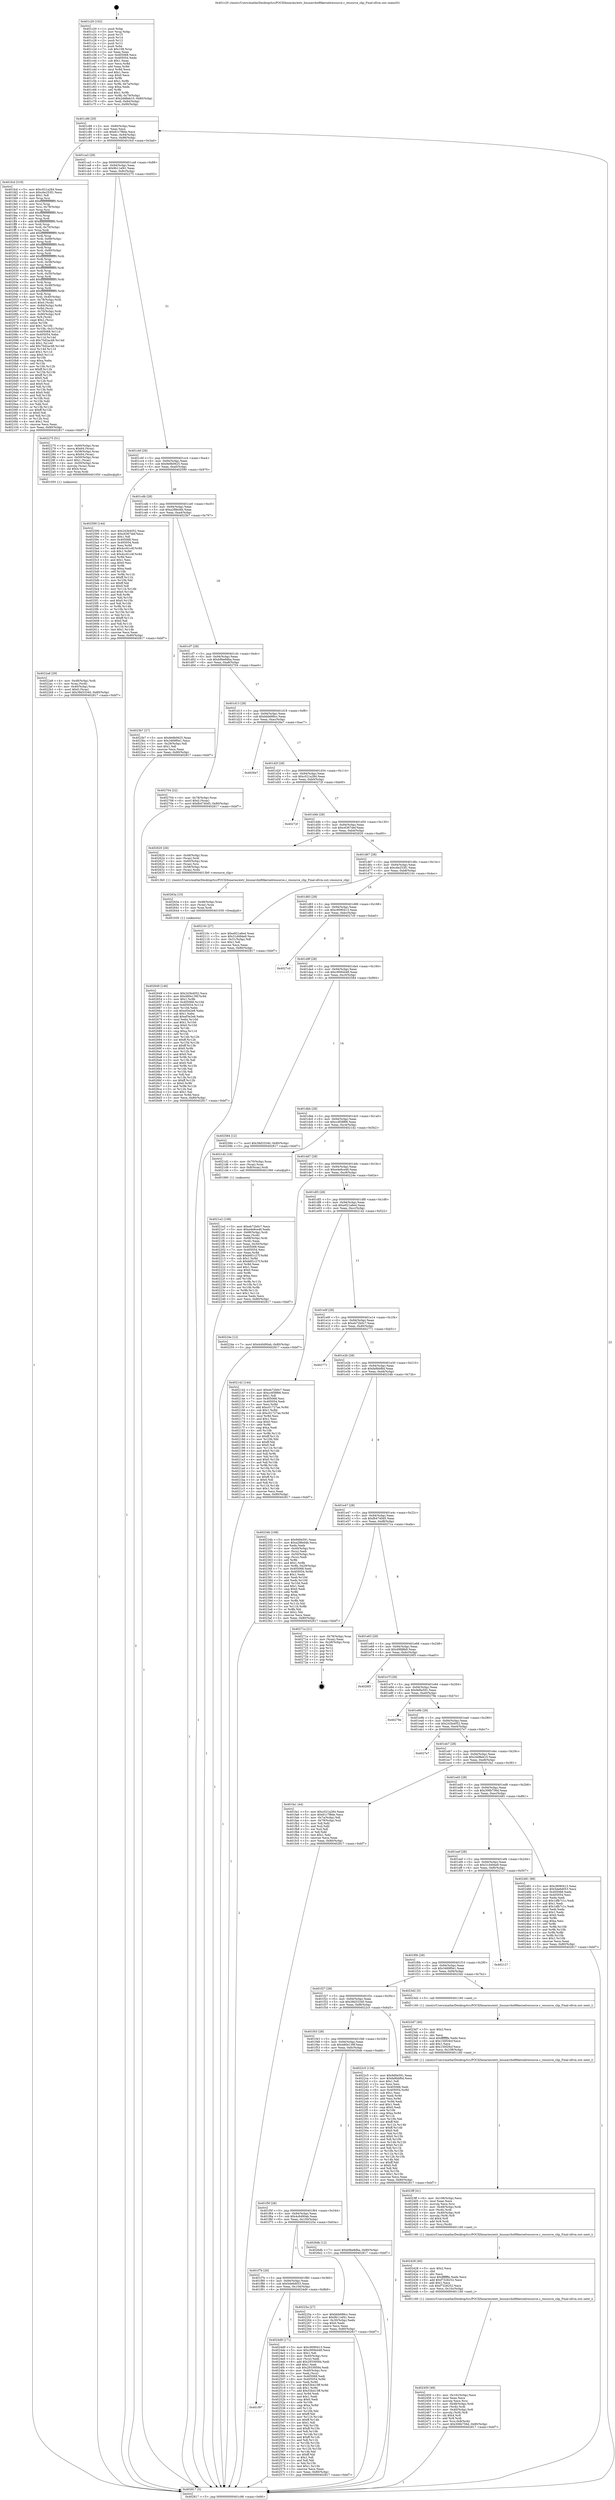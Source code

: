 digraph "0x401c20" {
  label = "0x401c20 (/mnt/c/Users/mathe/Desktop/tcc/POCII/binaries/extr_linuxarchx86kernelresource.c_resource_clip_Final-ollvm.out::main(0))"
  labelloc = "t"
  node[shape=record]

  Entry [label="",width=0.3,height=0.3,shape=circle,fillcolor=black,style=filled]
  "0x401c86" [label="{
     0x401c86 [29]\l
     | [instrs]\l
     &nbsp;&nbsp;0x401c86 \<+3\>: mov -0x80(%rbp),%eax\l
     &nbsp;&nbsp;0x401c89 \<+2\>: mov %eax,%ecx\l
     &nbsp;&nbsp;0x401c8b \<+6\>: sub $0x81c7f8de,%ecx\l
     &nbsp;&nbsp;0x401c91 \<+6\>: mov %eax,-0x94(%rbp)\l
     &nbsp;&nbsp;0x401c97 \<+6\>: mov %ecx,-0x98(%rbp)\l
     &nbsp;&nbsp;0x401c9d \<+6\>: je 0000000000401fcd \<main+0x3ad\>\l
  }"]
  "0x401fcd" [label="{
     0x401fcd [319]\l
     | [instrs]\l
     &nbsp;&nbsp;0x401fcd \<+5\>: mov $0xc021a284,%eax\l
     &nbsp;&nbsp;0x401fd2 \<+5\>: mov $0xc6e253f1,%ecx\l
     &nbsp;&nbsp;0x401fd7 \<+2\>: mov $0x1,%dl\l
     &nbsp;&nbsp;0x401fd9 \<+3\>: mov %rsp,%rsi\l
     &nbsp;&nbsp;0x401fdc \<+4\>: add $0xfffffffffffffff0,%rsi\l
     &nbsp;&nbsp;0x401fe0 \<+3\>: mov %rsi,%rsp\l
     &nbsp;&nbsp;0x401fe3 \<+4\>: mov %rsi,-0x78(%rbp)\l
     &nbsp;&nbsp;0x401fe7 \<+3\>: mov %rsp,%rsi\l
     &nbsp;&nbsp;0x401fea \<+4\>: add $0xfffffffffffffff0,%rsi\l
     &nbsp;&nbsp;0x401fee \<+3\>: mov %rsi,%rsp\l
     &nbsp;&nbsp;0x401ff1 \<+3\>: mov %rsp,%rdi\l
     &nbsp;&nbsp;0x401ff4 \<+4\>: add $0xfffffffffffffff0,%rdi\l
     &nbsp;&nbsp;0x401ff8 \<+3\>: mov %rdi,%rsp\l
     &nbsp;&nbsp;0x401ffb \<+4\>: mov %rdi,-0x70(%rbp)\l
     &nbsp;&nbsp;0x401fff \<+3\>: mov %rsp,%rdi\l
     &nbsp;&nbsp;0x402002 \<+4\>: add $0xfffffffffffffff0,%rdi\l
     &nbsp;&nbsp;0x402006 \<+3\>: mov %rdi,%rsp\l
     &nbsp;&nbsp;0x402009 \<+4\>: mov %rdi,-0x68(%rbp)\l
     &nbsp;&nbsp;0x40200d \<+3\>: mov %rsp,%rdi\l
     &nbsp;&nbsp;0x402010 \<+4\>: add $0xfffffffffffffff0,%rdi\l
     &nbsp;&nbsp;0x402014 \<+3\>: mov %rdi,%rsp\l
     &nbsp;&nbsp;0x402017 \<+4\>: mov %rdi,-0x60(%rbp)\l
     &nbsp;&nbsp;0x40201b \<+3\>: mov %rsp,%rdi\l
     &nbsp;&nbsp;0x40201e \<+4\>: add $0xfffffffffffffff0,%rdi\l
     &nbsp;&nbsp;0x402022 \<+3\>: mov %rdi,%rsp\l
     &nbsp;&nbsp;0x402025 \<+4\>: mov %rdi,-0x58(%rbp)\l
     &nbsp;&nbsp;0x402029 \<+3\>: mov %rsp,%rdi\l
     &nbsp;&nbsp;0x40202c \<+4\>: add $0xfffffffffffffff0,%rdi\l
     &nbsp;&nbsp;0x402030 \<+3\>: mov %rdi,%rsp\l
     &nbsp;&nbsp;0x402033 \<+4\>: mov %rdi,-0x50(%rbp)\l
     &nbsp;&nbsp;0x402037 \<+3\>: mov %rsp,%rdi\l
     &nbsp;&nbsp;0x40203a \<+4\>: add $0xfffffffffffffff0,%rdi\l
     &nbsp;&nbsp;0x40203e \<+3\>: mov %rdi,%rsp\l
     &nbsp;&nbsp;0x402041 \<+4\>: mov %rdi,-0x48(%rbp)\l
     &nbsp;&nbsp;0x402045 \<+3\>: mov %rsp,%rdi\l
     &nbsp;&nbsp;0x402048 \<+4\>: add $0xfffffffffffffff0,%rdi\l
     &nbsp;&nbsp;0x40204c \<+3\>: mov %rdi,%rsp\l
     &nbsp;&nbsp;0x40204f \<+4\>: mov %rdi,-0x40(%rbp)\l
     &nbsp;&nbsp;0x402053 \<+4\>: mov -0x78(%rbp),%rdi\l
     &nbsp;&nbsp;0x402057 \<+6\>: movl $0x0,(%rdi)\l
     &nbsp;&nbsp;0x40205d \<+7\>: mov -0x84(%rbp),%r8d\l
     &nbsp;&nbsp;0x402064 \<+3\>: mov %r8d,(%rsi)\l
     &nbsp;&nbsp;0x402067 \<+4\>: mov -0x70(%rbp),%rdi\l
     &nbsp;&nbsp;0x40206b \<+7\>: mov -0x90(%rbp),%r9\l
     &nbsp;&nbsp;0x402072 \<+3\>: mov %r9,(%rdi)\l
     &nbsp;&nbsp;0x402075 \<+3\>: cmpl $0x2,(%rsi)\l
     &nbsp;&nbsp;0x402078 \<+4\>: setne %r10b\l
     &nbsp;&nbsp;0x40207c \<+4\>: and $0x1,%r10b\l
     &nbsp;&nbsp;0x402080 \<+4\>: mov %r10b,-0x31(%rbp)\l
     &nbsp;&nbsp;0x402084 \<+8\>: mov 0x405068,%r11d\l
     &nbsp;&nbsp;0x40208c \<+7\>: mov 0x405054,%ebx\l
     &nbsp;&nbsp;0x402093 \<+3\>: mov %r11d,%r14d\l
     &nbsp;&nbsp;0x402096 \<+7\>: sub $0x70d2ac48,%r14d\l
     &nbsp;&nbsp;0x40209d \<+4\>: sub $0x1,%r14d\l
     &nbsp;&nbsp;0x4020a1 \<+7\>: add $0x70d2ac48,%r14d\l
     &nbsp;&nbsp;0x4020a8 \<+4\>: imul %r14d,%r11d\l
     &nbsp;&nbsp;0x4020ac \<+4\>: and $0x1,%r11d\l
     &nbsp;&nbsp;0x4020b0 \<+4\>: cmp $0x0,%r11d\l
     &nbsp;&nbsp;0x4020b4 \<+4\>: sete %r10b\l
     &nbsp;&nbsp;0x4020b8 \<+3\>: cmp $0xa,%ebx\l
     &nbsp;&nbsp;0x4020bb \<+4\>: setl %r15b\l
     &nbsp;&nbsp;0x4020bf \<+3\>: mov %r10b,%r12b\l
     &nbsp;&nbsp;0x4020c2 \<+4\>: xor $0xff,%r12b\l
     &nbsp;&nbsp;0x4020c6 \<+3\>: mov %r15b,%r13b\l
     &nbsp;&nbsp;0x4020c9 \<+4\>: xor $0xff,%r13b\l
     &nbsp;&nbsp;0x4020cd \<+3\>: xor $0x0,%dl\l
     &nbsp;&nbsp;0x4020d0 \<+3\>: mov %r12b,%sil\l
     &nbsp;&nbsp;0x4020d3 \<+4\>: and $0x0,%sil\l
     &nbsp;&nbsp;0x4020d7 \<+3\>: and %dl,%r10b\l
     &nbsp;&nbsp;0x4020da \<+3\>: mov %r13b,%dil\l
     &nbsp;&nbsp;0x4020dd \<+4\>: and $0x0,%dil\l
     &nbsp;&nbsp;0x4020e1 \<+3\>: and %dl,%r15b\l
     &nbsp;&nbsp;0x4020e4 \<+3\>: or %r10b,%sil\l
     &nbsp;&nbsp;0x4020e7 \<+3\>: or %r15b,%dil\l
     &nbsp;&nbsp;0x4020ea \<+3\>: xor %dil,%sil\l
     &nbsp;&nbsp;0x4020ed \<+3\>: or %r13b,%r12b\l
     &nbsp;&nbsp;0x4020f0 \<+4\>: xor $0xff,%r12b\l
     &nbsp;&nbsp;0x4020f4 \<+3\>: or $0x0,%dl\l
     &nbsp;&nbsp;0x4020f7 \<+3\>: and %dl,%r12b\l
     &nbsp;&nbsp;0x4020fa \<+3\>: or %r12b,%sil\l
     &nbsp;&nbsp;0x4020fd \<+4\>: test $0x1,%sil\l
     &nbsp;&nbsp;0x402101 \<+3\>: cmovne %ecx,%eax\l
     &nbsp;&nbsp;0x402104 \<+3\>: mov %eax,-0x80(%rbp)\l
     &nbsp;&nbsp;0x402107 \<+5\>: jmp 0000000000402817 \<main+0xbf7\>\l
  }"]
  "0x401ca3" [label="{
     0x401ca3 [28]\l
     | [instrs]\l
     &nbsp;&nbsp;0x401ca3 \<+5\>: jmp 0000000000401ca8 \<main+0x88\>\l
     &nbsp;&nbsp;0x401ca8 \<+6\>: mov -0x94(%rbp),%eax\l
     &nbsp;&nbsp;0x401cae \<+5\>: sub $0x9b11ef41,%eax\l
     &nbsp;&nbsp;0x401cb3 \<+6\>: mov %eax,-0x9c(%rbp)\l
     &nbsp;&nbsp;0x401cb9 \<+6\>: je 0000000000402275 \<main+0x655\>\l
  }"]
  Exit [label="",width=0.3,height=0.3,shape=circle,fillcolor=black,style=filled,peripheries=2]
  "0x402275" [label="{
     0x402275 [51]\l
     | [instrs]\l
     &nbsp;&nbsp;0x402275 \<+4\>: mov -0x60(%rbp),%rax\l
     &nbsp;&nbsp;0x402279 \<+7\>: movq $0x64,(%rax)\l
     &nbsp;&nbsp;0x402280 \<+4\>: mov -0x58(%rbp),%rax\l
     &nbsp;&nbsp;0x402284 \<+7\>: movq $0x64,(%rax)\l
     &nbsp;&nbsp;0x40228b \<+4\>: mov -0x50(%rbp),%rax\l
     &nbsp;&nbsp;0x40228f \<+6\>: movl $0x1,(%rax)\l
     &nbsp;&nbsp;0x402295 \<+4\>: mov -0x50(%rbp),%rax\l
     &nbsp;&nbsp;0x402299 \<+3\>: movslq (%rax),%rax\l
     &nbsp;&nbsp;0x40229c \<+4\>: shl $0x4,%rax\l
     &nbsp;&nbsp;0x4022a0 \<+3\>: mov %rax,%rdi\l
     &nbsp;&nbsp;0x4022a3 \<+5\>: call 0000000000401050 \<malloc@plt\>\l
     | [calls]\l
     &nbsp;&nbsp;0x401050 \{1\} (unknown)\l
  }"]
  "0x401cbf" [label="{
     0x401cbf [28]\l
     | [instrs]\l
     &nbsp;&nbsp;0x401cbf \<+5\>: jmp 0000000000401cc4 \<main+0xa4\>\l
     &nbsp;&nbsp;0x401cc4 \<+6\>: mov -0x94(%rbp),%eax\l
     &nbsp;&nbsp;0x401cca \<+5\>: sub $0x9e9b0625,%eax\l
     &nbsp;&nbsp;0x401ccf \<+6\>: mov %eax,-0xa0(%rbp)\l
     &nbsp;&nbsp;0x401cd5 \<+6\>: je 0000000000402590 \<main+0x970\>\l
  }"]
  "0x402649" [label="{
     0x402649 [146]\l
     | [instrs]\l
     &nbsp;&nbsp;0x402649 \<+5\>: mov $0x243b4052,%ecx\l
     &nbsp;&nbsp;0x40264e \<+6\>: mov $0x480e139f,%r8d\l
     &nbsp;&nbsp;0x402654 \<+3\>: mov $0x1,%r9b\l
     &nbsp;&nbsp;0x402657 \<+8\>: mov 0x405068,%r10d\l
     &nbsp;&nbsp;0x40265f \<+8\>: mov 0x405054,%r11d\l
     &nbsp;&nbsp;0x402667 \<+3\>: mov %r10d,%ebx\l
     &nbsp;&nbsp;0x40266a \<+6\>: sub $0xef3e2e8,%ebx\l
     &nbsp;&nbsp;0x402670 \<+3\>: sub $0x1,%ebx\l
     &nbsp;&nbsp;0x402673 \<+6\>: add $0xef3e2e8,%ebx\l
     &nbsp;&nbsp;0x402679 \<+4\>: imul %ebx,%r10d\l
     &nbsp;&nbsp;0x40267d \<+4\>: and $0x1,%r10d\l
     &nbsp;&nbsp;0x402681 \<+4\>: cmp $0x0,%r10d\l
     &nbsp;&nbsp;0x402685 \<+4\>: sete %r14b\l
     &nbsp;&nbsp;0x402689 \<+4\>: cmp $0xa,%r11d\l
     &nbsp;&nbsp;0x40268d \<+4\>: setl %r15b\l
     &nbsp;&nbsp;0x402691 \<+3\>: mov %r14b,%r12b\l
     &nbsp;&nbsp;0x402694 \<+4\>: xor $0xff,%r12b\l
     &nbsp;&nbsp;0x402698 \<+3\>: mov %r15b,%r13b\l
     &nbsp;&nbsp;0x40269b \<+4\>: xor $0xff,%r13b\l
     &nbsp;&nbsp;0x40269f \<+4\>: xor $0x0,%r9b\l
     &nbsp;&nbsp;0x4026a3 \<+3\>: mov %r12b,%al\l
     &nbsp;&nbsp;0x4026a6 \<+2\>: and $0x0,%al\l
     &nbsp;&nbsp;0x4026a8 \<+3\>: and %r9b,%r14b\l
     &nbsp;&nbsp;0x4026ab \<+3\>: mov %r13b,%dl\l
     &nbsp;&nbsp;0x4026ae \<+3\>: and $0x0,%dl\l
     &nbsp;&nbsp;0x4026b1 \<+3\>: and %r9b,%r15b\l
     &nbsp;&nbsp;0x4026b4 \<+3\>: or %r14b,%al\l
     &nbsp;&nbsp;0x4026b7 \<+3\>: or %r15b,%dl\l
     &nbsp;&nbsp;0x4026ba \<+2\>: xor %dl,%al\l
     &nbsp;&nbsp;0x4026bc \<+3\>: or %r13b,%r12b\l
     &nbsp;&nbsp;0x4026bf \<+4\>: xor $0xff,%r12b\l
     &nbsp;&nbsp;0x4026c3 \<+4\>: or $0x0,%r9b\l
     &nbsp;&nbsp;0x4026c7 \<+3\>: and %r9b,%r12b\l
     &nbsp;&nbsp;0x4026ca \<+3\>: or %r12b,%al\l
     &nbsp;&nbsp;0x4026cd \<+2\>: test $0x1,%al\l
     &nbsp;&nbsp;0x4026cf \<+4\>: cmovne %r8d,%ecx\l
     &nbsp;&nbsp;0x4026d3 \<+3\>: mov %ecx,-0x80(%rbp)\l
     &nbsp;&nbsp;0x4026d6 \<+5\>: jmp 0000000000402817 \<main+0xbf7\>\l
  }"]
  "0x402590" [label="{
     0x402590 [144]\l
     | [instrs]\l
     &nbsp;&nbsp;0x402590 \<+5\>: mov $0x243b4052,%eax\l
     &nbsp;&nbsp;0x402595 \<+5\>: mov $0xc6367def,%ecx\l
     &nbsp;&nbsp;0x40259a \<+2\>: mov $0x1,%dl\l
     &nbsp;&nbsp;0x40259c \<+7\>: mov 0x405068,%esi\l
     &nbsp;&nbsp;0x4025a3 \<+7\>: mov 0x405054,%edi\l
     &nbsp;&nbsp;0x4025aa \<+3\>: mov %esi,%r8d\l
     &nbsp;&nbsp;0x4025ad \<+7\>: add $0x4cc61c4f,%r8d\l
     &nbsp;&nbsp;0x4025b4 \<+4\>: sub $0x1,%r8d\l
     &nbsp;&nbsp;0x4025b8 \<+7\>: sub $0x4cc61c4f,%r8d\l
     &nbsp;&nbsp;0x4025bf \<+4\>: imul %r8d,%esi\l
     &nbsp;&nbsp;0x4025c3 \<+3\>: and $0x1,%esi\l
     &nbsp;&nbsp;0x4025c6 \<+3\>: cmp $0x0,%esi\l
     &nbsp;&nbsp;0x4025c9 \<+4\>: sete %r9b\l
     &nbsp;&nbsp;0x4025cd \<+3\>: cmp $0xa,%edi\l
     &nbsp;&nbsp;0x4025d0 \<+4\>: setl %r10b\l
     &nbsp;&nbsp;0x4025d4 \<+3\>: mov %r9b,%r11b\l
     &nbsp;&nbsp;0x4025d7 \<+4\>: xor $0xff,%r11b\l
     &nbsp;&nbsp;0x4025db \<+3\>: mov %r10b,%bl\l
     &nbsp;&nbsp;0x4025de \<+3\>: xor $0xff,%bl\l
     &nbsp;&nbsp;0x4025e1 \<+3\>: xor $0x0,%dl\l
     &nbsp;&nbsp;0x4025e4 \<+3\>: mov %r11b,%r14b\l
     &nbsp;&nbsp;0x4025e7 \<+4\>: and $0x0,%r14b\l
     &nbsp;&nbsp;0x4025eb \<+3\>: and %dl,%r9b\l
     &nbsp;&nbsp;0x4025ee \<+3\>: mov %bl,%r15b\l
     &nbsp;&nbsp;0x4025f1 \<+4\>: and $0x0,%r15b\l
     &nbsp;&nbsp;0x4025f5 \<+3\>: and %dl,%r10b\l
     &nbsp;&nbsp;0x4025f8 \<+3\>: or %r9b,%r14b\l
     &nbsp;&nbsp;0x4025fb \<+3\>: or %r10b,%r15b\l
     &nbsp;&nbsp;0x4025fe \<+3\>: xor %r15b,%r14b\l
     &nbsp;&nbsp;0x402601 \<+3\>: or %bl,%r11b\l
     &nbsp;&nbsp;0x402604 \<+4\>: xor $0xff,%r11b\l
     &nbsp;&nbsp;0x402608 \<+3\>: or $0x0,%dl\l
     &nbsp;&nbsp;0x40260b \<+3\>: and %dl,%r11b\l
     &nbsp;&nbsp;0x40260e \<+3\>: or %r11b,%r14b\l
     &nbsp;&nbsp;0x402611 \<+4\>: test $0x1,%r14b\l
     &nbsp;&nbsp;0x402615 \<+3\>: cmovne %ecx,%eax\l
     &nbsp;&nbsp;0x402618 \<+3\>: mov %eax,-0x80(%rbp)\l
     &nbsp;&nbsp;0x40261b \<+5\>: jmp 0000000000402817 \<main+0xbf7\>\l
  }"]
  "0x401cdb" [label="{
     0x401cdb [28]\l
     | [instrs]\l
     &nbsp;&nbsp;0x401cdb \<+5\>: jmp 0000000000401ce0 \<main+0xc0\>\l
     &nbsp;&nbsp;0x401ce0 \<+6\>: mov -0x94(%rbp),%eax\l
     &nbsp;&nbsp;0x401ce6 \<+5\>: sub $0xa28fed4b,%eax\l
     &nbsp;&nbsp;0x401ceb \<+6\>: mov %eax,-0xa4(%rbp)\l
     &nbsp;&nbsp;0x401cf1 \<+6\>: je 00000000004023b7 \<main+0x797\>\l
  }"]
  "0x40263a" [label="{
     0x40263a [15]\l
     | [instrs]\l
     &nbsp;&nbsp;0x40263a \<+4\>: mov -0x48(%rbp),%rax\l
     &nbsp;&nbsp;0x40263e \<+3\>: mov (%rax),%rax\l
     &nbsp;&nbsp;0x402641 \<+3\>: mov %rax,%rdi\l
     &nbsp;&nbsp;0x402644 \<+5\>: call 0000000000401030 \<free@plt\>\l
     | [calls]\l
     &nbsp;&nbsp;0x401030 \{1\} (unknown)\l
  }"]
  "0x4023b7" [label="{
     0x4023b7 [27]\l
     | [instrs]\l
     &nbsp;&nbsp;0x4023b7 \<+5\>: mov $0x9e9b0625,%eax\l
     &nbsp;&nbsp;0x4023bc \<+5\>: mov $0x3469f0e1,%ecx\l
     &nbsp;&nbsp;0x4023c1 \<+3\>: mov -0x29(%rbp),%dl\l
     &nbsp;&nbsp;0x4023c4 \<+3\>: test $0x1,%dl\l
     &nbsp;&nbsp;0x4023c7 \<+3\>: cmovne %ecx,%eax\l
     &nbsp;&nbsp;0x4023ca \<+3\>: mov %eax,-0x80(%rbp)\l
     &nbsp;&nbsp;0x4023cd \<+5\>: jmp 0000000000402817 \<main+0xbf7\>\l
  }"]
  "0x401cf7" [label="{
     0x401cf7 [28]\l
     | [instrs]\l
     &nbsp;&nbsp;0x401cf7 \<+5\>: jmp 0000000000401cfc \<main+0xdc\>\l
     &nbsp;&nbsp;0x401cfc \<+6\>: mov -0x94(%rbp),%eax\l
     &nbsp;&nbsp;0x401d02 \<+5\>: sub $0xb9be8dba,%eax\l
     &nbsp;&nbsp;0x401d07 \<+6\>: mov %eax,-0xa8(%rbp)\l
     &nbsp;&nbsp;0x401d0d \<+6\>: je 0000000000402704 \<main+0xae4\>\l
  }"]
  "0x401f97" [label="{
     0x401f97\l
  }", style=dashed]
  "0x402704" [label="{
     0x402704 [22]\l
     | [instrs]\l
     &nbsp;&nbsp;0x402704 \<+4\>: mov -0x78(%rbp),%rax\l
     &nbsp;&nbsp;0x402708 \<+6\>: movl $0x0,(%rax)\l
     &nbsp;&nbsp;0x40270e \<+7\>: movl $0xfb4740d5,-0x80(%rbp)\l
     &nbsp;&nbsp;0x402715 \<+5\>: jmp 0000000000402817 \<main+0xbf7\>\l
  }"]
  "0x401d13" [label="{
     0x401d13 [28]\l
     | [instrs]\l
     &nbsp;&nbsp;0x401d13 \<+5\>: jmp 0000000000401d18 \<main+0xf8\>\l
     &nbsp;&nbsp;0x401d18 \<+6\>: mov -0x94(%rbp),%eax\l
     &nbsp;&nbsp;0x401d1e \<+5\>: sub $0xbbb688cc,%eax\l
     &nbsp;&nbsp;0x401d23 \<+6\>: mov %eax,-0xac(%rbp)\l
     &nbsp;&nbsp;0x401d29 \<+6\>: je 00000000004026e7 \<main+0xac7\>\l
  }"]
  "0x4024d9" [label="{
     0x4024d9 [171]\l
     | [instrs]\l
     &nbsp;&nbsp;0x4024d9 \<+5\>: mov $0xc9090413,%eax\l
     &nbsp;&nbsp;0x4024de \<+5\>: mov $0xc9094448,%ecx\l
     &nbsp;&nbsp;0x4024e3 \<+2\>: mov $0x1,%dl\l
     &nbsp;&nbsp;0x4024e5 \<+4\>: mov -0x40(%rbp),%rsi\l
     &nbsp;&nbsp;0x4024e9 \<+2\>: mov (%rsi),%edi\l
     &nbsp;&nbsp;0x4024eb \<+6\>: add $0x29339584,%edi\l
     &nbsp;&nbsp;0x4024f1 \<+3\>: add $0x1,%edi\l
     &nbsp;&nbsp;0x4024f4 \<+6\>: sub $0x29339584,%edi\l
     &nbsp;&nbsp;0x4024fa \<+4\>: mov -0x40(%rbp),%rsi\l
     &nbsp;&nbsp;0x4024fe \<+2\>: mov %edi,(%rsi)\l
     &nbsp;&nbsp;0x402500 \<+7\>: mov 0x405068,%edi\l
     &nbsp;&nbsp;0x402507 \<+8\>: mov 0x405054,%r8d\l
     &nbsp;&nbsp;0x40250f \<+3\>: mov %edi,%r9d\l
     &nbsp;&nbsp;0x402512 \<+7\>: sub $0x53b415ff,%r9d\l
     &nbsp;&nbsp;0x402519 \<+4\>: sub $0x1,%r9d\l
     &nbsp;&nbsp;0x40251d \<+7\>: add $0x53b415ff,%r9d\l
     &nbsp;&nbsp;0x402524 \<+4\>: imul %r9d,%edi\l
     &nbsp;&nbsp;0x402528 \<+3\>: and $0x1,%edi\l
     &nbsp;&nbsp;0x40252b \<+3\>: cmp $0x0,%edi\l
     &nbsp;&nbsp;0x40252e \<+4\>: sete %r10b\l
     &nbsp;&nbsp;0x402532 \<+4\>: cmp $0xa,%r8d\l
     &nbsp;&nbsp;0x402536 \<+4\>: setl %r11b\l
     &nbsp;&nbsp;0x40253a \<+3\>: mov %r10b,%bl\l
     &nbsp;&nbsp;0x40253d \<+3\>: xor $0xff,%bl\l
     &nbsp;&nbsp;0x402540 \<+3\>: mov %r11b,%r14b\l
     &nbsp;&nbsp;0x402543 \<+4\>: xor $0xff,%r14b\l
     &nbsp;&nbsp;0x402547 \<+3\>: xor $0x1,%dl\l
     &nbsp;&nbsp;0x40254a \<+3\>: mov %bl,%r15b\l
     &nbsp;&nbsp;0x40254d \<+4\>: and $0xff,%r15b\l
     &nbsp;&nbsp;0x402551 \<+3\>: and %dl,%r10b\l
     &nbsp;&nbsp;0x402554 \<+3\>: mov %r14b,%r12b\l
     &nbsp;&nbsp;0x402557 \<+4\>: and $0xff,%r12b\l
     &nbsp;&nbsp;0x40255b \<+3\>: and %dl,%r11b\l
     &nbsp;&nbsp;0x40255e \<+3\>: or %r10b,%r15b\l
     &nbsp;&nbsp;0x402561 \<+3\>: or %r11b,%r12b\l
     &nbsp;&nbsp;0x402564 \<+3\>: xor %r12b,%r15b\l
     &nbsp;&nbsp;0x402567 \<+3\>: or %r14b,%bl\l
     &nbsp;&nbsp;0x40256a \<+3\>: xor $0xff,%bl\l
     &nbsp;&nbsp;0x40256d \<+3\>: or $0x1,%dl\l
     &nbsp;&nbsp;0x402570 \<+2\>: and %dl,%bl\l
     &nbsp;&nbsp;0x402572 \<+3\>: or %bl,%r15b\l
     &nbsp;&nbsp;0x402575 \<+4\>: test $0x1,%r15b\l
     &nbsp;&nbsp;0x402579 \<+3\>: cmovne %ecx,%eax\l
     &nbsp;&nbsp;0x40257c \<+3\>: mov %eax,-0x80(%rbp)\l
     &nbsp;&nbsp;0x40257f \<+5\>: jmp 0000000000402817 \<main+0xbf7\>\l
  }"]
  "0x4026e7" [label="{
     0x4026e7\l
  }", style=dashed]
  "0x401d2f" [label="{
     0x401d2f [28]\l
     | [instrs]\l
     &nbsp;&nbsp;0x401d2f \<+5\>: jmp 0000000000401d34 \<main+0x114\>\l
     &nbsp;&nbsp;0x401d34 \<+6\>: mov -0x94(%rbp),%eax\l
     &nbsp;&nbsp;0x401d3a \<+5\>: sub $0xc021a284,%eax\l
     &nbsp;&nbsp;0x401d3f \<+6\>: mov %eax,-0xb0(%rbp)\l
     &nbsp;&nbsp;0x401d45 \<+6\>: je 000000000040272f \<main+0xb0f\>\l
  }"]
  "0x402450" [label="{
     0x402450 [49]\l
     | [instrs]\l
     &nbsp;&nbsp;0x402450 \<+6\>: mov -0x10c(%rbp),%ecx\l
     &nbsp;&nbsp;0x402456 \<+3\>: imul %eax,%ecx\l
     &nbsp;&nbsp;0x402459 \<+3\>: movslq %ecx,%rsi\l
     &nbsp;&nbsp;0x40245c \<+4\>: mov -0x48(%rbp),%rdi\l
     &nbsp;&nbsp;0x402460 \<+3\>: mov (%rdi),%rdi\l
     &nbsp;&nbsp;0x402463 \<+4\>: mov -0x40(%rbp),%r8\l
     &nbsp;&nbsp;0x402467 \<+3\>: movslq (%r8),%r8\l
     &nbsp;&nbsp;0x40246a \<+4\>: shl $0x4,%r8\l
     &nbsp;&nbsp;0x40246e \<+3\>: add %r8,%rdi\l
     &nbsp;&nbsp;0x402471 \<+4\>: mov %rsi,0x8(%rdi)\l
     &nbsp;&nbsp;0x402475 \<+7\>: movl $0x306b756d,-0x80(%rbp)\l
     &nbsp;&nbsp;0x40247c \<+5\>: jmp 0000000000402817 \<main+0xbf7\>\l
  }"]
  "0x40272f" [label="{
     0x40272f\l
  }", style=dashed]
  "0x401d4b" [label="{
     0x401d4b [28]\l
     | [instrs]\l
     &nbsp;&nbsp;0x401d4b \<+5\>: jmp 0000000000401d50 \<main+0x130\>\l
     &nbsp;&nbsp;0x401d50 \<+6\>: mov -0x94(%rbp),%eax\l
     &nbsp;&nbsp;0x401d56 \<+5\>: sub $0xc6367def,%eax\l
     &nbsp;&nbsp;0x401d5b \<+6\>: mov %eax,-0xb4(%rbp)\l
     &nbsp;&nbsp;0x401d61 \<+6\>: je 0000000000402620 \<main+0xa00\>\l
  }"]
  "0x402428" [label="{
     0x402428 [40]\l
     | [instrs]\l
     &nbsp;&nbsp;0x402428 \<+5\>: mov $0x2,%ecx\l
     &nbsp;&nbsp;0x40242d \<+1\>: cltd\l
     &nbsp;&nbsp;0x40242e \<+2\>: idiv %ecx\l
     &nbsp;&nbsp;0x402430 \<+6\>: imul $0xfffffffe,%edx,%ecx\l
     &nbsp;&nbsp;0x402436 \<+6\>: add $0xf7328252,%ecx\l
     &nbsp;&nbsp;0x40243c \<+3\>: add $0x1,%ecx\l
     &nbsp;&nbsp;0x40243f \<+6\>: sub $0xf7328252,%ecx\l
     &nbsp;&nbsp;0x402445 \<+6\>: mov %ecx,-0x10c(%rbp)\l
     &nbsp;&nbsp;0x40244b \<+5\>: call 0000000000401160 \<next_i\>\l
     | [calls]\l
     &nbsp;&nbsp;0x401160 \{1\} (/mnt/c/Users/mathe/Desktop/tcc/POCII/binaries/extr_linuxarchx86kernelresource.c_resource_clip_Final-ollvm.out::next_i)\l
  }"]
  "0x402620" [label="{
     0x402620 [26]\l
     | [instrs]\l
     &nbsp;&nbsp;0x402620 \<+4\>: mov -0x48(%rbp),%rax\l
     &nbsp;&nbsp;0x402624 \<+3\>: mov (%rax),%rdi\l
     &nbsp;&nbsp;0x402627 \<+4\>: mov -0x60(%rbp),%rax\l
     &nbsp;&nbsp;0x40262b \<+3\>: mov (%rax),%rsi\l
     &nbsp;&nbsp;0x40262e \<+4\>: mov -0x58(%rbp),%rax\l
     &nbsp;&nbsp;0x402632 \<+3\>: mov (%rax),%rdx\l
     &nbsp;&nbsp;0x402635 \<+5\>: call 00000000004013b0 \<resource_clip\>\l
     | [calls]\l
     &nbsp;&nbsp;0x4013b0 \{1\} (/mnt/c/Users/mathe/Desktop/tcc/POCII/binaries/extr_linuxarchx86kernelresource.c_resource_clip_Final-ollvm.out::resource_clip)\l
  }"]
  "0x401d67" [label="{
     0x401d67 [28]\l
     | [instrs]\l
     &nbsp;&nbsp;0x401d67 \<+5\>: jmp 0000000000401d6c \<main+0x14c\>\l
     &nbsp;&nbsp;0x401d6c \<+6\>: mov -0x94(%rbp),%eax\l
     &nbsp;&nbsp;0x401d72 \<+5\>: sub $0xc6e253f1,%eax\l
     &nbsp;&nbsp;0x401d77 \<+6\>: mov %eax,-0xb8(%rbp)\l
     &nbsp;&nbsp;0x401d7d \<+6\>: je 000000000040210c \<main+0x4ec\>\l
  }"]
  "0x4023ff" [label="{
     0x4023ff [41]\l
     | [instrs]\l
     &nbsp;&nbsp;0x4023ff \<+6\>: mov -0x108(%rbp),%ecx\l
     &nbsp;&nbsp;0x402405 \<+3\>: imul %eax,%ecx\l
     &nbsp;&nbsp;0x402408 \<+3\>: movslq %ecx,%rsi\l
     &nbsp;&nbsp;0x40240b \<+4\>: mov -0x48(%rbp),%rdi\l
     &nbsp;&nbsp;0x40240f \<+3\>: mov (%rdi),%rdi\l
     &nbsp;&nbsp;0x402412 \<+4\>: mov -0x40(%rbp),%r8\l
     &nbsp;&nbsp;0x402416 \<+3\>: movslq (%r8),%r8\l
     &nbsp;&nbsp;0x402419 \<+4\>: shl $0x4,%r8\l
     &nbsp;&nbsp;0x40241d \<+3\>: add %r8,%rdi\l
     &nbsp;&nbsp;0x402420 \<+3\>: mov %rsi,(%rdi)\l
     &nbsp;&nbsp;0x402423 \<+5\>: call 0000000000401160 \<next_i\>\l
     | [calls]\l
     &nbsp;&nbsp;0x401160 \{1\} (/mnt/c/Users/mathe/Desktop/tcc/POCII/binaries/extr_linuxarchx86kernelresource.c_resource_clip_Final-ollvm.out::next_i)\l
  }"]
  "0x40210c" [label="{
     0x40210c [27]\l
     | [instrs]\l
     &nbsp;&nbsp;0x40210c \<+5\>: mov $0xe921a6e4,%eax\l
     &nbsp;&nbsp;0x402111 \<+5\>: mov $0x31d494e9,%ecx\l
     &nbsp;&nbsp;0x402116 \<+3\>: mov -0x31(%rbp),%dl\l
     &nbsp;&nbsp;0x402119 \<+3\>: test $0x1,%dl\l
     &nbsp;&nbsp;0x40211c \<+3\>: cmovne %ecx,%eax\l
     &nbsp;&nbsp;0x40211f \<+3\>: mov %eax,-0x80(%rbp)\l
     &nbsp;&nbsp;0x402122 \<+5\>: jmp 0000000000402817 \<main+0xbf7\>\l
  }"]
  "0x401d83" [label="{
     0x401d83 [28]\l
     | [instrs]\l
     &nbsp;&nbsp;0x401d83 \<+5\>: jmp 0000000000401d88 \<main+0x168\>\l
     &nbsp;&nbsp;0x401d88 \<+6\>: mov -0x94(%rbp),%eax\l
     &nbsp;&nbsp;0x401d8e \<+5\>: sub $0xc9090413,%eax\l
     &nbsp;&nbsp;0x401d93 \<+6\>: mov %eax,-0xbc(%rbp)\l
     &nbsp;&nbsp;0x401d99 \<+6\>: je 00000000004027c0 \<main+0xba0\>\l
  }"]
  "0x4023d7" [label="{
     0x4023d7 [40]\l
     | [instrs]\l
     &nbsp;&nbsp;0x4023d7 \<+5\>: mov $0x2,%ecx\l
     &nbsp;&nbsp;0x4023dc \<+1\>: cltd\l
     &nbsp;&nbsp;0x4023dd \<+2\>: idiv %ecx\l
     &nbsp;&nbsp;0x4023df \<+6\>: imul $0xfffffffe,%edx,%ecx\l
     &nbsp;&nbsp;0x4023e5 \<+6\>: sub $0x150f29cf,%ecx\l
     &nbsp;&nbsp;0x4023eb \<+3\>: add $0x1,%ecx\l
     &nbsp;&nbsp;0x4023ee \<+6\>: add $0x150f29cf,%ecx\l
     &nbsp;&nbsp;0x4023f4 \<+6\>: mov %ecx,-0x108(%rbp)\l
     &nbsp;&nbsp;0x4023fa \<+5\>: call 0000000000401160 \<next_i\>\l
     | [calls]\l
     &nbsp;&nbsp;0x401160 \{1\} (/mnt/c/Users/mathe/Desktop/tcc/POCII/binaries/extr_linuxarchx86kernelresource.c_resource_clip_Final-ollvm.out::next_i)\l
  }"]
  "0x4027c0" [label="{
     0x4027c0\l
  }", style=dashed]
  "0x401d9f" [label="{
     0x401d9f [28]\l
     | [instrs]\l
     &nbsp;&nbsp;0x401d9f \<+5\>: jmp 0000000000401da4 \<main+0x184\>\l
     &nbsp;&nbsp;0x401da4 \<+6\>: mov -0x94(%rbp),%eax\l
     &nbsp;&nbsp;0x401daa \<+5\>: sub $0xc9094448,%eax\l
     &nbsp;&nbsp;0x401daf \<+6\>: mov %eax,-0xc0(%rbp)\l
     &nbsp;&nbsp;0x401db5 \<+6\>: je 0000000000402584 \<main+0x964\>\l
  }"]
  "0x4022a8" [label="{
     0x4022a8 [29]\l
     | [instrs]\l
     &nbsp;&nbsp;0x4022a8 \<+4\>: mov -0x48(%rbp),%rdi\l
     &nbsp;&nbsp;0x4022ac \<+3\>: mov %rax,(%rdi)\l
     &nbsp;&nbsp;0x4022af \<+4\>: mov -0x40(%rbp),%rax\l
     &nbsp;&nbsp;0x4022b3 \<+6\>: movl $0x0,(%rax)\l
     &nbsp;&nbsp;0x4022b9 \<+7\>: movl $0x38d33340,-0x80(%rbp)\l
     &nbsp;&nbsp;0x4022c0 \<+5\>: jmp 0000000000402817 \<main+0xbf7\>\l
  }"]
  "0x402584" [label="{
     0x402584 [12]\l
     | [instrs]\l
     &nbsp;&nbsp;0x402584 \<+7\>: movl $0x38d33340,-0x80(%rbp)\l
     &nbsp;&nbsp;0x40258b \<+5\>: jmp 0000000000402817 \<main+0xbf7\>\l
  }"]
  "0x401dbb" [label="{
     0x401dbb [28]\l
     | [instrs]\l
     &nbsp;&nbsp;0x401dbb \<+5\>: jmp 0000000000401dc0 \<main+0x1a0\>\l
     &nbsp;&nbsp;0x401dc0 \<+6\>: mov -0x94(%rbp),%eax\l
     &nbsp;&nbsp;0x401dc6 \<+5\>: sub $0xcc858f66,%eax\l
     &nbsp;&nbsp;0x401dcb \<+6\>: mov %eax,-0xc4(%rbp)\l
     &nbsp;&nbsp;0x401dd1 \<+6\>: je 00000000004021d2 \<main+0x5b2\>\l
  }"]
  "0x401f7b" [label="{
     0x401f7b [28]\l
     | [instrs]\l
     &nbsp;&nbsp;0x401f7b \<+5\>: jmp 0000000000401f80 \<main+0x360\>\l
     &nbsp;&nbsp;0x401f80 \<+6\>: mov -0x94(%rbp),%eax\l
     &nbsp;&nbsp;0x401f86 \<+5\>: sub $0x5de6d053,%eax\l
     &nbsp;&nbsp;0x401f8b \<+6\>: mov %eax,-0x104(%rbp)\l
     &nbsp;&nbsp;0x401f91 \<+6\>: je 00000000004024d9 \<main+0x8b9\>\l
  }"]
  "0x4021d2" [label="{
     0x4021d2 [16]\l
     | [instrs]\l
     &nbsp;&nbsp;0x4021d2 \<+4\>: mov -0x70(%rbp),%rax\l
     &nbsp;&nbsp;0x4021d6 \<+3\>: mov (%rax),%rax\l
     &nbsp;&nbsp;0x4021d9 \<+4\>: mov 0x8(%rax),%rdi\l
     &nbsp;&nbsp;0x4021dd \<+5\>: call 0000000000401060 \<atoi@plt\>\l
     | [calls]\l
     &nbsp;&nbsp;0x401060 \{1\} (unknown)\l
  }"]
  "0x401dd7" [label="{
     0x401dd7 [28]\l
     | [instrs]\l
     &nbsp;&nbsp;0x401dd7 \<+5\>: jmp 0000000000401ddc \<main+0x1bc\>\l
     &nbsp;&nbsp;0x401ddc \<+6\>: mov -0x94(%rbp),%eax\l
     &nbsp;&nbsp;0x401de2 \<+5\>: sub $0xe4e9ce46,%eax\l
     &nbsp;&nbsp;0x401de7 \<+6\>: mov %eax,-0xc8(%rbp)\l
     &nbsp;&nbsp;0x401ded \<+6\>: je 000000000040224e \<main+0x62e\>\l
  }"]
  "0x40225a" [label="{
     0x40225a [27]\l
     | [instrs]\l
     &nbsp;&nbsp;0x40225a \<+5\>: mov $0xbbb688cc,%eax\l
     &nbsp;&nbsp;0x40225f \<+5\>: mov $0x9b11ef41,%ecx\l
     &nbsp;&nbsp;0x402264 \<+3\>: mov -0x30(%rbp),%edx\l
     &nbsp;&nbsp;0x402267 \<+3\>: cmp $0x0,%edx\l
     &nbsp;&nbsp;0x40226a \<+3\>: cmove %ecx,%eax\l
     &nbsp;&nbsp;0x40226d \<+3\>: mov %eax,-0x80(%rbp)\l
     &nbsp;&nbsp;0x402270 \<+5\>: jmp 0000000000402817 \<main+0xbf7\>\l
  }"]
  "0x40224e" [label="{
     0x40224e [12]\l
     | [instrs]\l
     &nbsp;&nbsp;0x40224e \<+7\>: movl $0x4c6490ab,-0x80(%rbp)\l
     &nbsp;&nbsp;0x402255 \<+5\>: jmp 0000000000402817 \<main+0xbf7\>\l
  }"]
  "0x401df3" [label="{
     0x401df3 [28]\l
     | [instrs]\l
     &nbsp;&nbsp;0x401df3 \<+5\>: jmp 0000000000401df8 \<main+0x1d8\>\l
     &nbsp;&nbsp;0x401df8 \<+6\>: mov -0x94(%rbp),%eax\l
     &nbsp;&nbsp;0x401dfe \<+5\>: sub $0xe921a6e4,%eax\l
     &nbsp;&nbsp;0x401e03 \<+6\>: mov %eax,-0xcc(%rbp)\l
     &nbsp;&nbsp;0x401e09 \<+6\>: je 0000000000402142 \<main+0x522\>\l
  }"]
  "0x401f5f" [label="{
     0x401f5f [28]\l
     | [instrs]\l
     &nbsp;&nbsp;0x401f5f \<+5\>: jmp 0000000000401f64 \<main+0x344\>\l
     &nbsp;&nbsp;0x401f64 \<+6\>: mov -0x94(%rbp),%eax\l
     &nbsp;&nbsp;0x401f6a \<+5\>: sub $0x4c6490ab,%eax\l
     &nbsp;&nbsp;0x401f6f \<+6\>: mov %eax,-0x100(%rbp)\l
     &nbsp;&nbsp;0x401f75 \<+6\>: je 000000000040225a \<main+0x63a\>\l
  }"]
  "0x402142" [label="{
     0x402142 [144]\l
     | [instrs]\l
     &nbsp;&nbsp;0x402142 \<+5\>: mov $0xeb72b0c7,%eax\l
     &nbsp;&nbsp;0x402147 \<+5\>: mov $0xcc858f66,%ecx\l
     &nbsp;&nbsp;0x40214c \<+2\>: mov $0x1,%dl\l
     &nbsp;&nbsp;0x40214e \<+7\>: mov 0x405068,%esi\l
     &nbsp;&nbsp;0x402155 \<+7\>: mov 0x405054,%edi\l
     &nbsp;&nbsp;0x40215c \<+3\>: mov %esi,%r8d\l
     &nbsp;&nbsp;0x40215f \<+7\>: add $0xc01727ae,%r8d\l
     &nbsp;&nbsp;0x402166 \<+4\>: sub $0x1,%r8d\l
     &nbsp;&nbsp;0x40216a \<+7\>: sub $0xc01727ae,%r8d\l
     &nbsp;&nbsp;0x402171 \<+4\>: imul %r8d,%esi\l
     &nbsp;&nbsp;0x402175 \<+3\>: and $0x1,%esi\l
     &nbsp;&nbsp;0x402178 \<+3\>: cmp $0x0,%esi\l
     &nbsp;&nbsp;0x40217b \<+4\>: sete %r9b\l
     &nbsp;&nbsp;0x40217f \<+3\>: cmp $0xa,%edi\l
     &nbsp;&nbsp;0x402182 \<+4\>: setl %r10b\l
     &nbsp;&nbsp;0x402186 \<+3\>: mov %r9b,%r11b\l
     &nbsp;&nbsp;0x402189 \<+4\>: xor $0xff,%r11b\l
     &nbsp;&nbsp;0x40218d \<+3\>: mov %r10b,%bl\l
     &nbsp;&nbsp;0x402190 \<+3\>: xor $0xff,%bl\l
     &nbsp;&nbsp;0x402193 \<+3\>: xor $0x0,%dl\l
     &nbsp;&nbsp;0x402196 \<+3\>: mov %r11b,%r14b\l
     &nbsp;&nbsp;0x402199 \<+4\>: and $0x0,%r14b\l
     &nbsp;&nbsp;0x40219d \<+3\>: and %dl,%r9b\l
     &nbsp;&nbsp;0x4021a0 \<+3\>: mov %bl,%r15b\l
     &nbsp;&nbsp;0x4021a3 \<+4\>: and $0x0,%r15b\l
     &nbsp;&nbsp;0x4021a7 \<+3\>: and %dl,%r10b\l
     &nbsp;&nbsp;0x4021aa \<+3\>: or %r9b,%r14b\l
     &nbsp;&nbsp;0x4021ad \<+3\>: or %r10b,%r15b\l
     &nbsp;&nbsp;0x4021b0 \<+3\>: xor %r15b,%r14b\l
     &nbsp;&nbsp;0x4021b3 \<+3\>: or %bl,%r11b\l
     &nbsp;&nbsp;0x4021b6 \<+4\>: xor $0xff,%r11b\l
     &nbsp;&nbsp;0x4021ba \<+3\>: or $0x0,%dl\l
     &nbsp;&nbsp;0x4021bd \<+3\>: and %dl,%r11b\l
     &nbsp;&nbsp;0x4021c0 \<+3\>: or %r11b,%r14b\l
     &nbsp;&nbsp;0x4021c3 \<+4\>: test $0x1,%r14b\l
     &nbsp;&nbsp;0x4021c7 \<+3\>: cmovne %ecx,%eax\l
     &nbsp;&nbsp;0x4021ca \<+3\>: mov %eax,-0x80(%rbp)\l
     &nbsp;&nbsp;0x4021cd \<+5\>: jmp 0000000000402817 \<main+0xbf7\>\l
  }"]
  "0x401e0f" [label="{
     0x401e0f [28]\l
     | [instrs]\l
     &nbsp;&nbsp;0x401e0f \<+5\>: jmp 0000000000401e14 \<main+0x1f4\>\l
     &nbsp;&nbsp;0x401e14 \<+6\>: mov -0x94(%rbp),%eax\l
     &nbsp;&nbsp;0x401e1a \<+5\>: sub $0xeb72b0c7,%eax\l
     &nbsp;&nbsp;0x401e1f \<+6\>: mov %eax,-0xd0(%rbp)\l
     &nbsp;&nbsp;0x401e25 \<+6\>: je 0000000000402771 \<main+0xb51\>\l
  }"]
  "0x4026db" [label="{
     0x4026db [12]\l
     | [instrs]\l
     &nbsp;&nbsp;0x4026db \<+7\>: movl $0xb9be8dba,-0x80(%rbp)\l
     &nbsp;&nbsp;0x4026e2 \<+5\>: jmp 0000000000402817 \<main+0xbf7\>\l
  }"]
  "0x402771" [label="{
     0x402771\l
  }", style=dashed]
  "0x401e2b" [label="{
     0x401e2b [28]\l
     | [instrs]\l
     &nbsp;&nbsp;0x401e2b \<+5\>: jmp 0000000000401e30 \<main+0x210\>\l
     &nbsp;&nbsp;0x401e30 \<+6\>: mov -0x94(%rbp),%eax\l
     &nbsp;&nbsp;0x401e36 \<+5\>: sub $0xfa9bbf6d,%eax\l
     &nbsp;&nbsp;0x401e3b \<+6\>: mov %eax,-0xd4(%rbp)\l
     &nbsp;&nbsp;0x401e41 \<+6\>: je 000000000040234b \<main+0x72b\>\l
  }"]
  "0x401f43" [label="{
     0x401f43 [28]\l
     | [instrs]\l
     &nbsp;&nbsp;0x401f43 \<+5\>: jmp 0000000000401f48 \<main+0x328\>\l
     &nbsp;&nbsp;0x401f48 \<+6\>: mov -0x94(%rbp),%eax\l
     &nbsp;&nbsp;0x401f4e \<+5\>: sub $0x480e139f,%eax\l
     &nbsp;&nbsp;0x401f53 \<+6\>: mov %eax,-0xfc(%rbp)\l
     &nbsp;&nbsp;0x401f59 \<+6\>: je 00000000004026db \<main+0xabb\>\l
  }"]
  "0x40234b" [label="{
     0x40234b [108]\l
     | [instrs]\l
     &nbsp;&nbsp;0x40234b \<+5\>: mov $0x9d0e591,%eax\l
     &nbsp;&nbsp;0x402350 \<+5\>: mov $0xa28fed4b,%ecx\l
     &nbsp;&nbsp;0x402355 \<+2\>: xor %edx,%edx\l
     &nbsp;&nbsp;0x402357 \<+4\>: mov -0x40(%rbp),%rsi\l
     &nbsp;&nbsp;0x40235b \<+2\>: mov (%rsi),%edi\l
     &nbsp;&nbsp;0x40235d \<+4\>: mov -0x50(%rbp),%rsi\l
     &nbsp;&nbsp;0x402361 \<+2\>: cmp (%rsi),%edi\l
     &nbsp;&nbsp;0x402363 \<+4\>: setl %r8b\l
     &nbsp;&nbsp;0x402367 \<+4\>: and $0x1,%r8b\l
     &nbsp;&nbsp;0x40236b \<+4\>: mov %r8b,-0x29(%rbp)\l
     &nbsp;&nbsp;0x40236f \<+7\>: mov 0x405068,%edi\l
     &nbsp;&nbsp;0x402376 \<+8\>: mov 0x405054,%r9d\l
     &nbsp;&nbsp;0x40237e \<+3\>: sub $0x1,%edx\l
     &nbsp;&nbsp;0x402381 \<+3\>: mov %edi,%r10d\l
     &nbsp;&nbsp;0x402384 \<+3\>: add %edx,%r10d\l
     &nbsp;&nbsp;0x402387 \<+4\>: imul %r10d,%edi\l
     &nbsp;&nbsp;0x40238b \<+3\>: and $0x1,%edi\l
     &nbsp;&nbsp;0x40238e \<+3\>: cmp $0x0,%edi\l
     &nbsp;&nbsp;0x402391 \<+4\>: sete %r8b\l
     &nbsp;&nbsp;0x402395 \<+4\>: cmp $0xa,%r9d\l
     &nbsp;&nbsp;0x402399 \<+4\>: setl %r11b\l
     &nbsp;&nbsp;0x40239d \<+3\>: mov %r8b,%bl\l
     &nbsp;&nbsp;0x4023a0 \<+3\>: and %r11b,%bl\l
     &nbsp;&nbsp;0x4023a3 \<+3\>: xor %r11b,%r8b\l
     &nbsp;&nbsp;0x4023a6 \<+3\>: or %r8b,%bl\l
     &nbsp;&nbsp;0x4023a9 \<+3\>: test $0x1,%bl\l
     &nbsp;&nbsp;0x4023ac \<+3\>: cmovne %ecx,%eax\l
     &nbsp;&nbsp;0x4023af \<+3\>: mov %eax,-0x80(%rbp)\l
     &nbsp;&nbsp;0x4023b2 \<+5\>: jmp 0000000000402817 \<main+0xbf7\>\l
  }"]
  "0x401e47" [label="{
     0x401e47 [28]\l
     | [instrs]\l
     &nbsp;&nbsp;0x401e47 \<+5\>: jmp 0000000000401e4c \<main+0x22c\>\l
     &nbsp;&nbsp;0x401e4c \<+6\>: mov -0x94(%rbp),%eax\l
     &nbsp;&nbsp;0x401e52 \<+5\>: sub $0xfb4740d5,%eax\l
     &nbsp;&nbsp;0x401e57 \<+6\>: mov %eax,-0xd8(%rbp)\l
     &nbsp;&nbsp;0x401e5d \<+6\>: je 000000000040271a \<main+0xafa\>\l
  }"]
  "0x4022c5" [label="{
     0x4022c5 [134]\l
     | [instrs]\l
     &nbsp;&nbsp;0x4022c5 \<+5\>: mov $0x9d0e591,%eax\l
     &nbsp;&nbsp;0x4022ca \<+5\>: mov $0xfa9bbf6d,%ecx\l
     &nbsp;&nbsp;0x4022cf \<+2\>: mov $0x1,%dl\l
     &nbsp;&nbsp;0x4022d1 \<+2\>: xor %esi,%esi\l
     &nbsp;&nbsp;0x4022d3 \<+7\>: mov 0x405068,%edi\l
     &nbsp;&nbsp;0x4022da \<+8\>: mov 0x405054,%r8d\l
     &nbsp;&nbsp;0x4022e2 \<+3\>: sub $0x1,%esi\l
     &nbsp;&nbsp;0x4022e5 \<+3\>: mov %edi,%r9d\l
     &nbsp;&nbsp;0x4022e8 \<+3\>: add %esi,%r9d\l
     &nbsp;&nbsp;0x4022eb \<+4\>: imul %r9d,%edi\l
     &nbsp;&nbsp;0x4022ef \<+3\>: and $0x1,%edi\l
     &nbsp;&nbsp;0x4022f2 \<+3\>: cmp $0x0,%edi\l
     &nbsp;&nbsp;0x4022f5 \<+4\>: sete %r10b\l
     &nbsp;&nbsp;0x4022f9 \<+4\>: cmp $0xa,%r8d\l
     &nbsp;&nbsp;0x4022fd \<+4\>: setl %r11b\l
     &nbsp;&nbsp;0x402301 \<+3\>: mov %r10b,%bl\l
     &nbsp;&nbsp;0x402304 \<+3\>: xor $0xff,%bl\l
     &nbsp;&nbsp;0x402307 \<+3\>: mov %r11b,%r14b\l
     &nbsp;&nbsp;0x40230a \<+4\>: xor $0xff,%r14b\l
     &nbsp;&nbsp;0x40230e \<+3\>: xor $0x0,%dl\l
     &nbsp;&nbsp;0x402311 \<+3\>: mov %bl,%r15b\l
     &nbsp;&nbsp;0x402314 \<+4\>: and $0x0,%r15b\l
     &nbsp;&nbsp;0x402318 \<+3\>: and %dl,%r10b\l
     &nbsp;&nbsp;0x40231b \<+3\>: mov %r14b,%r12b\l
     &nbsp;&nbsp;0x40231e \<+4\>: and $0x0,%r12b\l
     &nbsp;&nbsp;0x402322 \<+3\>: and %dl,%r11b\l
     &nbsp;&nbsp;0x402325 \<+3\>: or %r10b,%r15b\l
     &nbsp;&nbsp;0x402328 \<+3\>: or %r11b,%r12b\l
     &nbsp;&nbsp;0x40232b \<+3\>: xor %r12b,%r15b\l
     &nbsp;&nbsp;0x40232e \<+3\>: or %r14b,%bl\l
     &nbsp;&nbsp;0x402331 \<+3\>: xor $0xff,%bl\l
     &nbsp;&nbsp;0x402334 \<+3\>: or $0x0,%dl\l
     &nbsp;&nbsp;0x402337 \<+2\>: and %dl,%bl\l
     &nbsp;&nbsp;0x402339 \<+3\>: or %bl,%r15b\l
     &nbsp;&nbsp;0x40233c \<+4\>: test $0x1,%r15b\l
     &nbsp;&nbsp;0x402340 \<+3\>: cmovne %ecx,%eax\l
     &nbsp;&nbsp;0x402343 \<+3\>: mov %eax,-0x80(%rbp)\l
     &nbsp;&nbsp;0x402346 \<+5\>: jmp 0000000000402817 \<main+0xbf7\>\l
  }"]
  "0x40271a" [label="{
     0x40271a [21]\l
     | [instrs]\l
     &nbsp;&nbsp;0x40271a \<+4\>: mov -0x78(%rbp),%rax\l
     &nbsp;&nbsp;0x40271e \<+2\>: mov (%rax),%eax\l
     &nbsp;&nbsp;0x402720 \<+4\>: lea -0x28(%rbp),%rsp\l
     &nbsp;&nbsp;0x402724 \<+1\>: pop %rbx\l
     &nbsp;&nbsp;0x402725 \<+2\>: pop %r12\l
     &nbsp;&nbsp;0x402727 \<+2\>: pop %r13\l
     &nbsp;&nbsp;0x402729 \<+2\>: pop %r14\l
     &nbsp;&nbsp;0x40272b \<+2\>: pop %r15\l
     &nbsp;&nbsp;0x40272d \<+1\>: pop %rbp\l
     &nbsp;&nbsp;0x40272e \<+1\>: ret\l
  }"]
  "0x401e63" [label="{
     0x401e63 [28]\l
     | [instrs]\l
     &nbsp;&nbsp;0x401e63 \<+5\>: jmp 0000000000401e68 \<main+0x248\>\l
     &nbsp;&nbsp;0x401e68 \<+6\>: mov -0x94(%rbp),%eax\l
     &nbsp;&nbsp;0x401e6e \<+5\>: sub $0x49fd8b9,%eax\l
     &nbsp;&nbsp;0x401e73 \<+6\>: mov %eax,-0xdc(%rbp)\l
     &nbsp;&nbsp;0x401e79 \<+6\>: je 00000000004026f3 \<main+0xad3\>\l
  }"]
  "0x401f27" [label="{
     0x401f27 [28]\l
     | [instrs]\l
     &nbsp;&nbsp;0x401f27 \<+5\>: jmp 0000000000401f2c \<main+0x30c\>\l
     &nbsp;&nbsp;0x401f2c \<+6\>: mov -0x94(%rbp),%eax\l
     &nbsp;&nbsp;0x401f32 \<+5\>: sub $0x38d33340,%eax\l
     &nbsp;&nbsp;0x401f37 \<+6\>: mov %eax,-0xf8(%rbp)\l
     &nbsp;&nbsp;0x401f3d \<+6\>: je 00000000004022c5 \<main+0x6a5\>\l
  }"]
  "0x4026f3" [label="{
     0x4026f3\l
  }", style=dashed]
  "0x401e7f" [label="{
     0x401e7f [28]\l
     | [instrs]\l
     &nbsp;&nbsp;0x401e7f \<+5\>: jmp 0000000000401e84 \<main+0x264\>\l
     &nbsp;&nbsp;0x401e84 \<+6\>: mov -0x94(%rbp),%eax\l
     &nbsp;&nbsp;0x401e8a \<+5\>: sub $0x9d0e591,%eax\l
     &nbsp;&nbsp;0x401e8f \<+6\>: mov %eax,-0xe0(%rbp)\l
     &nbsp;&nbsp;0x401e95 \<+6\>: je 000000000040279e \<main+0xb7e\>\l
  }"]
  "0x4023d2" [label="{
     0x4023d2 [5]\l
     | [instrs]\l
     &nbsp;&nbsp;0x4023d2 \<+5\>: call 0000000000401160 \<next_i\>\l
     | [calls]\l
     &nbsp;&nbsp;0x401160 \{1\} (/mnt/c/Users/mathe/Desktop/tcc/POCII/binaries/extr_linuxarchx86kernelresource.c_resource_clip_Final-ollvm.out::next_i)\l
  }"]
  "0x40279e" [label="{
     0x40279e\l
  }", style=dashed]
  "0x401e9b" [label="{
     0x401e9b [28]\l
     | [instrs]\l
     &nbsp;&nbsp;0x401e9b \<+5\>: jmp 0000000000401ea0 \<main+0x280\>\l
     &nbsp;&nbsp;0x401ea0 \<+6\>: mov -0x94(%rbp),%eax\l
     &nbsp;&nbsp;0x401ea6 \<+5\>: sub $0x243b4052,%eax\l
     &nbsp;&nbsp;0x401eab \<+6\>: mov %eax,-0xe4(%rbp)\l
     &nbsp;&nbsp;0x401eb1 \<+6\>: je 00000000004027e7 \<main+0xbc7\>\l
  }"]
  "0x401f0b" [label="{
     0x401f0b [28]\l
     | [instrs]\l
     &nbsp;&nbsp;0x401f0b \<+5\>: jmp 0000000000401f10 \<main+0x2f0\>\l
     &nbsp;&nbsp;0x401f10 \<+6\>: mov -0x94(%rbp),%eax\l
     &nbsp;&nbsp;0x401f16 \<+5\>: sub $0x3469f0e1,%eax\l
     &nbsp;&nbsp;0x401f1b \<+6\>: mov %eax,-0xf4(%rbp)\l
     &nbsp;&nbsp;0x401f21 \<+6\>: je 00000000004023d2 \<main+0x7b2\>\l
  }"]
  "0x4027e7" [label="{
     0x4027e7\l
  }", style=dashed]
  "0x401eb7" [label="{
     0x401eb7 [28]\l
     | [instrs]\l
     &nbsp;&nbsp;0x401eb7 \<+5\>: jmp 0000000000401ebc \<main+0x29c\>\l
     &nbsp;&nbsp;0x401ebc \<+6\>: mov -0x94(%rbp),%eax\l
     &nbsp;&nbsp;0x401ec2 \<+5\>: sub $0x2dd8eb10,%eax\l
     &nbsp;&nbsp;0x401ec7 \<+6\>: mov %eax,-0xe8(%rbp)\l
     &nbsp;&nbsp;0x401ecd \<+6\>: je 0000000000401fa1 \<main+0x381\>\l
  }"]
  "0x402127" [label="{
     0x402127\l
  }", style=dashed]
  "0x401fa1" [label="{
     0x401fa1 [44]\l
     | [instrs]\l
     &nbsp;&nbsp;0x401fa1 \<+5\>: mov $0xc021a284,%eax\l
     &nbsp;&nbsp;0x401fa6 \<+5\>: mov $0x81c7f8de,%ecx\l
     &nbsp;&nbsp;0x401fab \<+3\>: mov -0x7a(%rbp),%dl\l
     &nbsp;&nbsp;0x401fae \<+4\>: mov -0x79(%rbp),%sil\l
     &nbsp;&nbsp;0x401fb2 \<+3\>: mov %dl,%dil\l
     &nbsp;&nbsp;0x401fb5 \<+3\>: and %sil,%dil\l
     &nbsp;&nbsp;0x401fb8 \<+3\>: xor %sil,%dl\l
     &nbsp;&nbsp;0x401fbb \<+3\>: or %dl,%dil\l
     &nbsp;&nbsp;0x401fbe \<+4\>: test $0x1,%dil\l
     &nbsp;&nbsp;0x401fc2 \<+3\>: cmovne %ecx,%eax\l
     &nbsp;&nbsp;0x401fc5 \<+3\>: mov %eax,-0x80(%rbp)\l
     &nbsp;&nbsp;0x401fc8 \<+5\>: jmp 0000000000402817 \<main+0xbf7\>\l
  }"]
  "0x401ed3" [label="{
     0x401ed3 [28]\l
     | [instrs]\l
     &nbsp;&nbsp;0x401ed3 \<+5\>: jmp 0000000000401ed8 \<main+0x2b8\>\l
     &nbsp;&nbsp;0x401ed8 \<+6\>: mov -0x94(%rbp),%eax\l
     &nbsp;&nbsp;0x401ede \<+5\>: sub $0x306b756d,%eax\l
     &nbsp;&nbsp;0x401ee3 \<+6\>: mov %eax,-0xec(%rbp)\l
     &nbsp;&nbsp;0x401ee9 \<+6\>: je 0000000000402481 \<main+0x861\>\l
  }"]
  "0x402817" [label="{
     0x402817 [5]\l
     | [instrs]\l
     &nbsp;&nbsp;0x402817 \<+5\>: jmp 0000000000401c86 \<main+0x66\>\l
  }"]
  "0x401c20" [label="{
     0x401c20 [102]\l
     | [instrs]\l
     &nbsp;&nbsp;0x401c20 \<+1\>: push %rbp\l
     &nbsp;&nbsp;0x401c21 \<+3\>: mov %rsp,%rbp\l
     &nbsp;&nbsp;0x401c24 \<+2\>: push %r15\l
     &nbsp;&nbsp;0x401c26 \<+2\>: push %r14\l
     &nbsp;&nbsp;0x401c28 \<+2\>: push %r13\l
     &nbsp;&nbsp;0x401c2a \<+2\>: push %r12\l
     &nbsp;&nbsp;0x401c2c \<+1\>: push %rbx\l
     &nbsp;&nbsp;0x401c2d \<+7\>: sub $0x108,%rsp\l
     &nbsp;&nbsp;0x401c34 \<+2\>: xor %eax,%eax\l
     &nbsp;&nbsp;0x401c36 \<+7\>: mov 0x405068,%ecx\l
     &nbsp;&nbsp;0x401c3d \<+7\>: mov 0x405054,%edx\l
     &nbsp;&nbsp;0x401c44 \<+3\>: sub $0x1,%eax\l
     &nbsp;&nbsp;0x401c47 \<+3\>: mov %ecx,%r8d\l
     &nbsp;&nbsp;0x401c4a \<+3\>: add %eax,%r8d\l
     &nbsp;&nbsp;0x401c4d \<+4\>: imul %r8d,%ecx\l
     &nbsp;&nbsp;0x401c51 \<+3\>: and $0x1,%ecx\l
     &nbsp;&nbsp;0x401c54 \<+3\>: cmp $0x0,%ecx\l
     &nbsp;&nbsp;0x401c57 \<+4\>: sete %r9b\l
     &nbsp;&nbsp;0x401c5b \<+4\>: and $0x1,%r9b\l
     &nbsp;&nbsp;0x401c5f \<+4\>: mov %r9b,-0x7a(%rbp)\l
     &nbsp;&nbsp;0x401c63 \<+3\>: cmp $0xa,%edx\l
     &nbsp;&nbsp;0x401c66 \<+4\>: setl %r9b\l
     &nbsp;&nbsp;0x401c6a \<+4\>: and $0x1,%r9b\l
     &nbsp;&nbsp;0x401c6e \<+4\>: mov %r9b,-0x79(%rbp)\l
     &nbsp;&nbsp;0x401c72 \<+7\>: movl $0x2dd8eb10,-0x80(%rbp)\l
     &nbsp;&nbsp;0x401c79 \<+6\>: mov %edi,-0x84(%rbp)\l
     &nbsp;&nbsp;0x401c7f \<+7\>: mov %rsi,-0x90(%rbp)\l
  }"]
  "0x401eef" [label="{
     0x401eef [28]\l
     | [instrs]\l
     &nbsp;&nbsp;0x401eef \<+5\>: jmp 0000000000401ef4 \<main+0x2d4\>\l
     &nbsp;&nbsp;0x401ef4 \<+6\>: mov -0x94(%rbp),%eax\l
     &nbsp;&nbsp;0x401efa \<+5\>: sub $0x31d494e9,%eax\l
     &nbsp;&nbsp;0x401eff \<+6\>: mov %eax,-0xf0(%rbp)\l
     &nbsp;&nbsp;0x401f05 \<+6\>: je 0000000000402127 \<main+0x507\>\l
  }"]
  "0x4021e2" [label="{
     0x4021e2 [108]\l
     | [instrs]\l
     &nbsp;&nbsp;0x4021e2 \<+5\>: mov $0xeb72b0c7,%ecx\l
     &nbsp;&nbsp;0x4021e7 \<+5\>: mov $0xe4e9ce46,%edx\l
     &nbsp;&nbsp;0x4021ec \<+4\>: mov -0x68(%rbp),%rdi\l
     &nbsp;&nbsp;0x4021f0 \<+2\>: mov %eax,(%rdi)\l
     &nbsp;&nbsp;0x4021f2 \<+4\>: mov -0x68(%rbp),%rdi\l
     &nbsp;&nbsp;0x4021f6 \<+2\>: mov (%rdi),%eax\l
     &nbsp;&nbsp;0x4021f8 \<+3\>: mov %eax,-0x30(%rbp)\l
     &nbsp;&nbsp;0x4021fb \<+7\>: mov 0x405068,%eax\l
     &nbsp;&nbsp;0x402202 \<+7\>: mov 0x405054,%esi\l
     &nbsp;&nbsp;0x402209 \<+3\>: mov %eax,%r8d\l
     &nbsp;&nbsp;0x40220c \<+7\>: add $0xb6f1c27f,%r8d\l
     &nbsp;&nbsp;0x402213 \<+4\>: sub $0x1,%r8d\l
     &nbsp;&nbsp;0x402217 \<+7\>: sub $0xb6f1c27f,%r8d\l
     &nbsp;&nbsp;0x40221e \<+4\>: imul %r8d,%eax\l
     &nbsp;&nbsp;0x402222 \<+3\>: and $0x1,%eax\l
     &nbsp;&nbsp;0x402225 \<+3\>: cmp $0x0,%eax\l
     &nbsp;&nbsp;0x402228 \<+4\>: sete %r9b\l
     &nbsp;&nbsp;0x40222c \<+3\>: cmp $0xa,%esi\l
     &nbsp;&nbsp;0x40222f \<+4\>: setl %r10b\l
     &nbsp;&nbsp;0x402233 \<+3\>: mov %r9b,%r11b\l
     &nbsp;&nbsp;0x402236 \<+3\>: and %r10b,%r11b\l
     &nbsp;&nbsp;0x402239 \<+3\>: xor %r10b,%r9b\l
     &nbsp;&nbsp;0x40223c \<+3\>: or %r9b,%r11b\l
     &nbsp;&nbsp;0x40223f \<+4\>: test $0x1,%r11b\l
     &nbsp;&nbsp;0x402243 \<+3\>: cmovne %edx,%ecx\l
     &nbsp;&nbsp;0x402246 \<+3\>: mov %ecx,-0x80(%rbp)\l
     &nbsp;&nbsp;0x402249 \<+5\>: jmp 0000000000402817 \<main+0xbf7\>\l
  }"]
  "0x402481" [label="{
     0x402481 [88]\l
     | [instrs]\l
     &nbsp;&nbsp;0x402481 \<+5\>: mov $0xc9090413,%eax\l
     &nbsp;&nbsp;0x402486 \<+5\>: mov $0x5de6d053,%ecx\l
     &nbsp;&nbsp;0x40248b \<+7\>: mov 0x405068,%edx\l
     &nbsp;&nbsp;0x402492 \<+7\>: mov 0x405054,%esi\l
     &nbsp;&nbsp;0x402499 \<+2\>: mov %edx,%edi\l
     &nbsp;&nbsp;0x40249b \<+6\>: sub $0x1dfb7c1c,%edi\l
     &nbsp;&nbsp;0x4024a1 \<+3\>: sub $0x1,%edi\l
     &nbsp;&nbsp;0x4024a4 \<+6\>: add $0x1dfb7c1c,%edi\l
     &nbsp;&nbsp;0x4024aa \<+3\>: imul %edi,%edx\l
     &nbsp;&nbsp;0x4024ad \<+3\>: and $0x1,%edx\l
     &nbsp;&nbsp;0x4024b0 \<+3\>: cmp $0x0,%edx\l
     &nbsp;&nbsp;0x4024b3 \<+4\>: sete %r8b\l
     &nbsp;&nbsp;0x4024b7 \<+3\>: cmp $0xa,%esi\l
     &nbsp;&nbsp;0x4024ba \<+4\>: setl %r9b\l
     &nbsp;&nbsp;0x4024be \<+3\>: mov %r8b,%r10b\l
     &nbsp;&nbsp;0x4024c1 \<+3\>: and %r9b,%r10b\l
     &nbsp;&nbsp;0x4024c4 \<+3\>: xor %r9b,%r8b\l
     &nbsp;&nbsp;0x4024c7 \<+3\>: or %r8b,%r10b\l
     &nbsp;&nbsp;0x4024ca \<+4\>: test $0x1,%r10b\l
     &nbsp;&nbsp;0x4024ce \<+3\>: cmovne %ecx,%eax\l
     &nbsp;&nbsp;0x4024d1 \<+3\>: mov %eax,-0x80(%rbp)\l
     &nbsp;&nbsp;0x4024d4 \<+5\>: jmp 0000000000402817 \<main+0xbf7\>\l
  }"]
  Entry -> "0x401c20" [label=" 1"]
  "0x401c86" -> "0x401fcd" [label=" 1"]
  "0x401c86" -> "0x401ca3" [label=" 22"]
  "0x40271a" -> Exit [label=" 1"]
  "0x401ca3" -> "0x402275" [label=" 1"]
  "0x401ca3" -> "0x401cbf" [label=" 21"]
  "0x402704" -> "0x402817" [label=" 1"]
  "0x401cbf" -> "0x402590" [label=" 1"]
  "0x401cbf" -> "0x401cdb" [label=" 20"]
  "0x4026db" -> "0x402817" [label=" 1"]
  "0x401cdb" -> "0x4023b7" [label=" 2"]
  "0x401cdb" -> "0x401cf7" [label=" 18"]
  "0x402649" -> "0x402817" [label=" 1"]
  "0x401cf7" -> "0x402704" [label=" 1"]
  "0x401cf7" -> "0x401d13" [label=" 17"]
  "0x40263a" -> "0x402649" [label=" 1"]
  "0x401d13" -> "0x4026e7" [label=" 0"]
  "0x401d13" -> "0x401d2f" [label=" 17"]
  "0x402620" -> "0x40263a" [label=" 1"]
  "0x401d2f" -> "0x40272f" [label=" 0"]
  "0x401d2f" -> "0x401d4b" [label=" 17"]
  "0x402584" -> "0x402817" [label=" 1"]
  "0x401d4b" -> "0x402620" [label=" 1"]
  "0x401d4b" -> "0x401d67" [label=" 16"]
  "0x4024d9" -> "0x402817" [label=" 1"]
  "0x401d67" -> "0x40210c" [label=" 1"]
  "0x401d67" -> "0x401d83" [label=" 15"]
  "0x401f7b" -> "0x401f97" [label=" 0"]
  "0x401d83" -> "0x4027c0" [label=" 0"]
  "0x401d83" -> "0x401d9f" [label=" 15"]
  "0x401f7b" -> "0x4024d9" [label=" 1"]
  "0x401d9f" -> "0x402584" [label=" 1"]
  "0x401d9f" -> "0x401dbb" [label=" 14"]
  "0x402590" -> "0x402817" [label=" 1"]
  "0x401dbb" -> "0x4021d2" [label=" 1"]
  "0x401dbb" -> "0x401dd7" [label=" 13"]
  "0x402481" -> "0x402817" [label=" 1"]
  "0x401dd7" -> "0x40224e" [label=" 1"]
  "0x401dd7" -> "0x401df3" [label=" 12"]
  "0x402450" -> "0x402817" [label=" 1"]
  "0x401df3" -> "0x402142" [label=" 1"]
  "0x401df3" -> "0x401e0f" [label=" 11"]
  "0x4023ff" -> "0x402428" [label=" 1"]
  "0x401e0f" -> "0x402771" [label=" 0"]
  "0x401e0f" -> "0x401e2b" [label=" 11"]
  "0x4023d7" -> "0x4023ff" [label=" 1"]
  "0x401e2b" -> "0x40234b" [label=" 2"]
  "0x401e2b" -> "0x401e47" [label=" 9"]
  "0x4023b7" -> "0x402817" [label=" 2"]
  "0x401e47" -> "0x40271a" [label=" 1"]
  "0x401e47" -> "0x401e63" [label=" 8"]
  "0x40234b" -> "0x402817" [label=" 2"]
  "0x401e63" -> "0x4026f3" [label=" 0"]
  "0x401e63" -> "0x401e7f" [label=" 8"]
  "0x4022a8" -> "0x402817" [label=" 1"]
  "0x401e7f" -> "0x40279e" [label=" 0"]
  "0x401e7f" -> "0x401e9b" [label=" 8"]
  "0x402275" -> "0x4022a8" [label=" 1"]
  "0x401e9b" -> "0x4027e7" [label=" 0"]
  "0x401e9b" -> "0x401eb7" [label=" 8"]
  "0x401f5f" -> "0x401f7b" [label=" 1"]
  "0x401eb7" -> "0x401fa1" [label=" 1"]
  "0x401eb7" -> "0x401ed3" [label=" 7"]
  "0x401fa1" -> "0x402817" [label=" 1"]
  "0x401c20" -> "0x401c86" [label=" 1"]
  "0x402817" -> "0x401c86" [label=" 22"]
  "0x401f5f" -> "0x40225a" [label=" 1"]
  "0x401fcd" -> "0x402817" [label=" 1"]
  "0x40210c" -> "0x402817" [label=" 1"]
  "0x402142" -> "0x402817" [label=" 1"]
  "0x4021d2" -> "0x4021e2" [label=" 1"]
  "0x4021e2" -> "0x402817" [label=" 1"]
  "0x40224e" -> "0x402817" [label=" 1"]
  "0x401f43" -> "0x401f5f" [label=" 2"]
  "0x401ed3" -> "0x402481" [label=" 1"]
  "0x401ed3" -> "0x401eef" [label=" 6"]
  "0x402428" -> "0x402450" [label=" 1"]
  "0x401eef" -> "0x402127" [label=" 0"]
  "0x401eef" -> "0x401f0b" [label=" 6"]
  "0x40225a" -> "0x402817" [label=" 1"]
  "0x401f0b" -> "0x4023d2" [label=" 1"]
  "0x401f0b" -> "0x401f27" [label=" 5"]
  "0x4022c5" -> "0x402817" [label=" 2"]
  "0x401f27" -> "0x4022c5" [label=" 2"]
  "0x401f27" -> "0x401f43" [label=" 3"]
  "0x4023d2" -> "0x4023d7" [label=" 1"]
  "0x401f43" -> "0x4026db" [label=" 1"]
}
